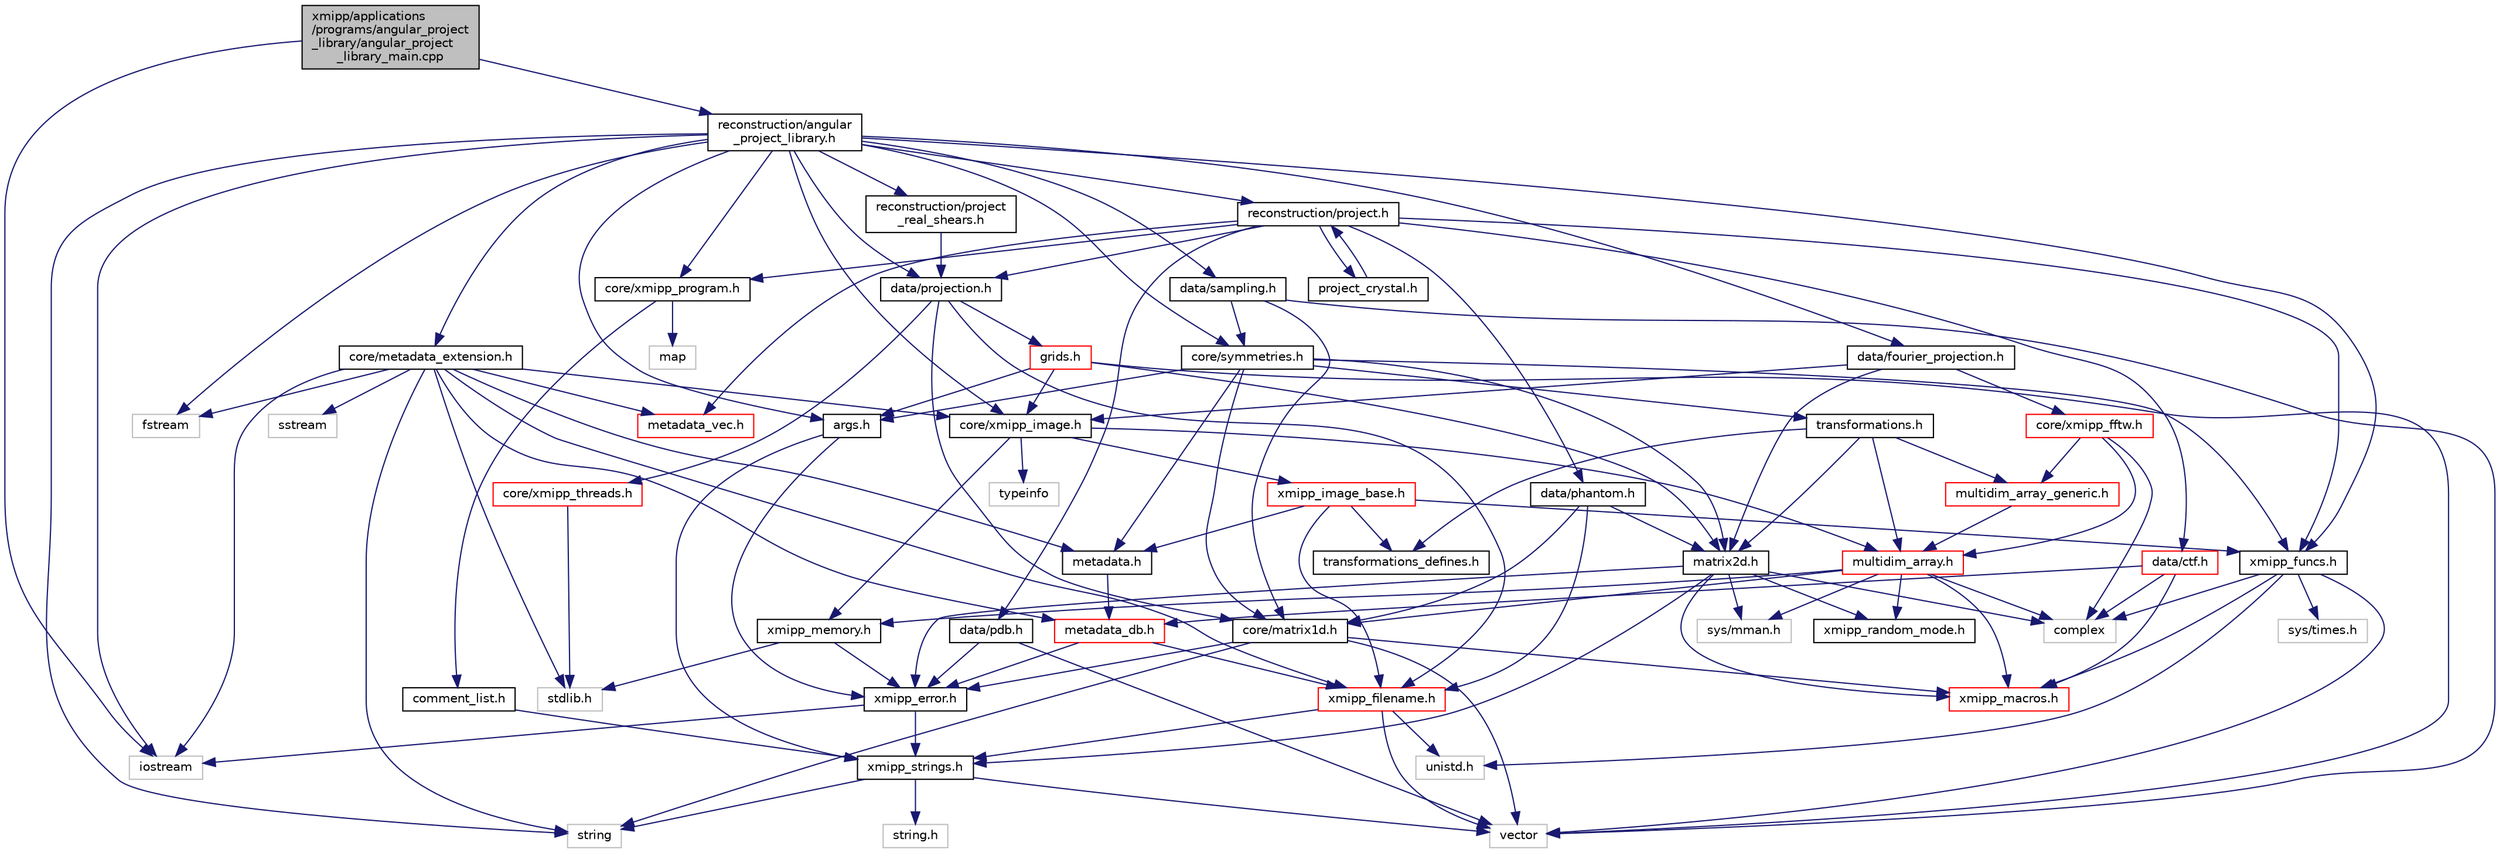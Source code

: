 digraph "xmipp/applications/programs/angular_project_library/angular_project_library_main.cpp"
{
  edge [fontname="Helvetica",fontsize="10",labelfontname="Helvetica",labelfontsize="10"];
  node [fontname="Helvetica",fontsize="10",shape=record];
  Node0 [label="xmipp/applications\l/programs/angular_project\l_library/angular_project\l_library_main.cpp",height=0.2,width=0.4,color="black", fillcolor="grey75", style="filled", fontcolor="black"];
  Node0 -> Node1 [color="midnightblue",fontsize="10",style="solid",fontname="Helvetica"];
  Node1 [label="reconstruction/angular\l_project_library.h",height=0.2,width=0.4,color="black", fillcolor="white", style="filled",URL="$angular__project__library_8h.html"];
  Node1 -> Node2 [color="midnightblue",fontsize="10",style="solid",fontname="Helvetica"];
  Node2 [label="data/sampling.h",height=0.2,width=0.4,color="black", fillcolor="white", style="filled",URL="$sampling_8h.html"];
  Node2 -> Node3 [color="midnightblue",fontsize="10",style="solid",fontname="Helvetica"];
  Node3 [label="vector",height=0.2,width=0.4,color="grey75", fillcolor="white", style="filled"];
  Node2 -> Node4 [color="midnightblue",fontsize="10",style="solid",fontname="Helvetica"];
  Node4 [label="core/matrix1d.h",height=0.2,width=0.4,color="black", fillcolor="white", style="filled",URL="$matrix1d_8h.html"];
  Node4 -> Node5 [color="midnightblue",fontsize="10",style="solid",fontname="Helvetica"];
  Node5 [label="string",height=0.2,width=0.4,color="grey75", fillcolor="white", style="filled"];
  Node4 -> Node3 [color="midnightblue",fontsize="10",style="solid",fontname="Helvetica"];
  Node4 -> Node6 [color="midnightblue",fontsize="10",style="solid",fontname="Helvetica"];
  Node6 [label="xmipp_error.h",height=0.2,width=0.4,color="black", fillcolor="white", style="filled",URL="$xmipp__error_8h.html"];
  Node6 -> Node7 [color="midnightblue",fontsize="10",style="solid",fontname="Helvetica"];
  Node7 [label="iostream",height=0.2,width=0.4,color="grey75", fillcolor="white", style="filled"];
  Node6 -> Node8 [color="midnightblue",fontsize="10",style="solid",fontname="Helvetica"];
  Node8 [label="xmipp_strings.h",height=0.2,width=0.4,color="black", fillcolor="white", style="filled",URL="$xmipp__strings_8h.html"];
  Node8 -> Node3 [color="midnightblue",fontsize="10",style="solid",fontname="Helvetica"];
  Node8 -> Node5 [color="midnightblue",fontsize="10",style="solid",fontname="Helvetica"];
  Node8 -> Node9 [color="midnightblue",fontsize="10",style="solid",fontname="Helvetica"];
  Node9 [label="string.h",height=0.2,width=0.4,color="grey75", fillcolor="white", style="filled"];
  Node4 -> Node10 [color="midnightblue",fontsize="10",style="solid",fontname="Helvetica"];
  Node10 [label="xmipp_macros.h",height=0.2,width=0.4,color="red", fillcolor="white", style="filled",URL="$xmipp__macros_8h.html"];
  Node2 -> Node13 [color="midnightblue",fontsize="10",style="solid",fontname="Helvetica"];
  Node13 [label="core/symmetries.h",height=0.2,width=0.4,color="black", fillcolor="white", style="filled",URL="$ore_2core_2symmetries_8h.html"];
  Node13 -> Node4 [color="midnightblue",fontsize="10",style="solid",fontname="Helvetica"];
  Node13 -> Node14 [color="midnightblue",fontsize="10",style="solid",fontname="Helvetica"];
  Node14 [label="matrix2d.h",height=0.2,width=0.4,color="black", fillcolor="white", style="filled",URL="$matrix2d_8h.html"];
  Node14 -> Node15 [color="midnightblue",fontsize="10",style="solid",fontname="Helvetica"];
  Node15 [label="complex",height=0.2,width=0.4,color="grey75", fillcolor="white", style="filled"];
  Node14 -> Node16 [color="midnightblue",fontsize="10",style="solid",fontname="Helvetica"];
  Node16 [label="xmipp_random_mode.h",height=0.2,width=0.4,color="black", fillcolor="white", style="filled",URL="$xmipp__random__mode_8h.html"];
  Node14 -> Node10 [color="midnightblue",fontsize="10",style="solid",fontname="Helvetica"];
  Node14 -> Node6 [color="midnightblue",fontsize="10",style="solid",fontname="Helvetica"];
  Node14 -> Node8 [color="midnightblue",fontsize="10",style="solid",fontname="Helvetica"];
  Node14 -> Node17 [color="midnightblue",fontsize="10",style="solid",fontname="Helvetica"];
  Node17 [label="sys/mman.h",height=0.2,width=0.4,color="grey75", fillcolor="white", style="filled"];
  Node13 -> Node18 [color="midnightblue",fontsize="10",style="solid",fontname="Helvetica"];
  Node18 [label="xmipp_funcs.h",height=0.2,width=0.4,color="black", fillcolor="white", style="filled",URL="$xmipp__funcs_8h.html"];
  Node18 -> Node15 [color="midnightblue",fontsize="10",style="solid",fontname="Helvetica"];
  Node18 -> Node10 [color="midnightblue",fontsize="10",style="solid",fontname="Helvetica"];
  Node18 -> Node3 [color="midnightblue",fontsize="10",style="solid",fontname="Helvetica"];
  Node18 -> Node19 [color="midnightblue",fontsize="10",style="solid",fontname="Helvetica"];
  Node19 [label="unistd.h",height=0.2,width=0.4,color="grey75", fillcolor="white", style="filled"];
  Node18 -> Node20 [color="midnightblue",fontsize="10",style="solid",fontname="Helvetica"];
  Node20 [label="sys/times.h",height=0.2,width=0.4,color="grey75", fillcolor="white", style="filled"];
  Node13 -> Node21 [color="midnightblue",fontsize="10",style="solid",fontname="Helvetica"];
  Node21 [label="args.h",height=0.2,width=0.4,color="black", fillcolor="white", style="filled",URL="$args_8h.html"];
  Node21 -> Node8 [color="midnightblue",fontsize="10",style="solid",fontname="Helvetica"];
  Node21 -> Node6 [color="midnightblue",fontsize="10",style="solid",fontname="Helvetica"];
  Node13 -> Node22 [color="midnightblue",fontsize="10",style="solid",fontname="Helvetica"];
  Node22 [label="metadata.h",height=0.2,width=0.4,color="black", fillcolor="white", style="filled",URL="$metadata_8h.html"];
  Node22 -> Node23 [color="midnightblue",fontsize="10",style="solid",fontname="Helvetica"];
  Node23 [label="metadata_db.h",height=0.2,width=0.4,color="red", fillcolor="white", style="filled",URL="$metadata__db_8h.html"];
  Node23 -> Node6 [color="midnightblue",fontsize="10",style="solid",fontname="Helvetica"];
  Node23 -> Node32 [color="midnightblue",fontsize="10",style="solid",fontname="Helvetica"];
  Node32 [label="xmipp_filename.h",height=0.2,width=0.4,color="red", fillcolor="white", style="filled",URL="$xmipp__filename_8h.html"];
  Node32 -> Node3 [color="midnightblue",fontsize="10",style="solid",fontname="Helvetica"];
  Node32 -> Node19 [color="midnightblue",fontsize="10",style="solid",fontname="Helvetica"];
  Node32 -> Node8 [color="midnightblue",fontsize="10",style="solid",fontname="Helvetica"];
  Node13 -> Node51 [color="midnightblue",fontsize="10",style="solid",fontname="Helvetica"];
  Node51 [label="transformations.h",height=0.2,width=0.4,color="black", fillcolor="white", style="filled",URL="$transformations_8h.html"];
  Node51 -> Node14 [color="midnightblue",fontsize="10",style="solid",fontname="Helvetica"];
  Node51 -> Node52 [color="midnightblue",fontsize="10",style="solid",fontname="Helvetica"];
  Node52 [label="multidim_array.h",height=0.2,width=0.4,color="red", fillcolor="white", style="filled",URL="$multidim__array_8h.html"];
  Node52 -> Node10 [color="midnightblue",fontsize="10",style="solid",fontname="Helvetica"];
  Node52 -> Node17 [color="midnightblue",fontsize="10",style="solid",fontname="Helvetica"];
  Node52 -> Node15 [color="midnightblue",fontsize="10",style="solid",fontname="Helvetica"];
  Node52 -> Node4 [color="midnightblue",fontsize="10",style="solid",fontname="Helvetica"];
  Node52 -> Node16 [color="midnightblue",fontsize="10",style="solid",fontname="Helvetica"];
  Node52 -> Node57 [color="midnightblue",fontsize="10",style="solid",fontname="Helvetica"];
  Node57 [label="xmipp_memory.h",height=0.2,width=0.4,color="black", fillcolor="white", style="filled",URL="$xmipp__memory_8h.html"];
  Node57 -> Node27 [color="midnightblue",fontsize="10",style="solid",fontname="Helvetica"];
  Node27 [label="stdlib.h",height=0.2,width=0.4,color="grey75", fillcolor="white", style="filled"];
  Node57 -> Node6 [color="midnightblue",fontsize="10",style="solid",fontname="Helvetica"];
  Node51 -> Node59 [color="midnightblue",fontsize="10",style="solid",fontname="Helvetica"];
  Node59 [label="multidim_array_generic.h",height=0.2,width=0.4,color="red", fillcolor="white", style="filled",URL="$multidim__array__generic_8h.html"];
  Node59 -> Node52 [color="midnightblue",fontsize="10",style="solid",fontname="Helvetica"];
  Node51 -> Node61 [color="midnightblue",fontsize="10",style="solid",fontname="Helvetica"];
  Node61 [label="transformations_defines.h",height=0.2,width=0.4,color="black", fillcolor="white", style="filled",URL="$transformations__defines_8h.html"];
  Node1 -> Node13 [color="midnightblue",fontsize="10",style="solid",fontname="Helvetica"];
  Node1 -> Node21 [color="midnightblue",fontsize="10",style="solid",fontname="Helvetica"];
  Node1 -> Node62 [color="midnightblue",fontsize="10",style="solid",fontname="Helvetica"];
  Node62 [label="fstream",height=0.2,width=0.4,color="grey75", fillcolor="white", style="filled"];
  Node1 -> Node7 [color="midnightblue",fontsize="10",style="solid",fontname="Helvetica"];
  Node1 -> Node5 [color="midnightblue",fontsize="10",style="solid",fontname="Helvetica"];
  Node1 -> Node63 [color="midnightblue",fontsize="10",style="solid",fontname="Helvetica"];
  Node63 [label="data/projection.h",height=0.2,width=0.4,color="black", fillcolor="white", style="filled",URL="$projection_8h.html"];
  Node63 -> Node32 [color="midnightblue",fontsize="10",style="solid",fontname="Helvetica"];
  Node63 -> Node64 [color="midnightblue",fontsize="10",style="solid",fontname="Helvetica"];
  Node64 [label="core/xmipp_threads.h",height=0.2,width=0.4,color="red", fillcolor="white", style="filled",URL="$xmipp__threads_8h.html"];
  Node64 -> Node27 [color="midnightblue",fontsize="10",style="solid",fontname="Helvetica"];
  Node63 -> Node4 [color="midnightblue",fontsize="10",style="solid",fontname="Helvetica"];
  Node63 -> Node67 [color="midnightblue",fontsize="10",style="solid",fontname="Helvetica"];
  Node67 [label="grids.h",height=0.2,width=0.4,color="red", fillcolor="white", style="filled",URL="$grids_8h.html"];
  Node67 -> Node3 [color="midnightblue",fontsize="10",style="solid",fontname="Helvetica"];
  Node67 -> Node68 [color="midnightblue",fontsize="10",style="solid",fontname="Helvetica"];
  Node68 [label="core/xmipp_image.h",height=0.2,width=0.4,color="black", fillcolor="white", style="filled",URL="$xmipp__image_8h.html"];
  Node68 -> Node69 [color="midnightblue",fontsize="10",style="solid",fontname="Helvetica"];
  Node69 [label="typeinfo",height=0.2,width=0.4,color="grey75", fillcolor="white", style="filled"];
  Node68 -> Node52 [color="midnightblue",fontsize="10",style="solid",fontname="Helvetica"];
  Node68 -> Node70 [color="midnightblue",fontsize="10",style="solid",fontname="Helvetica"];
  Node70 [label="xmipp_image_base.h",height=0.2,width=0.4,color="red", fillcolor="white", style="filled",URL="$xmipp__image__base_8h.html"];
  Node70 -> Node22 [color="midnightblue",fontsize="10",style="solid",fontname="Helvetica"];
  Node70 -> Node32 [color="midnightblue",fontsize="10",style="solid",fontname="Helvetica"];
  Node70 -> Node61 [color="midnightblue",fontsize="10",style="solid",fontname="Helvetica"];
  Node70 -> Node18 [color="midnightblue",fontsize="10",style="solid",fontname="Helvetica"];
  Node68 -> Node57 [color="midnightblue",fontsize="10",style="solid",fontname="Helvetica"];
  Node67 -> Node21 [color="midnightblue",fontsize="10",style="solid",fontname="Helvetica"];
  Node67 -> Node14 [color="midnightblue",fontsize="10",style="solid",fontname="Helvetica"];
  Node1 -> Node68 [color="midnightblue",fontsize="10",style="solid",fontname="Helvetica"];
  Node1 -> Node18 [color="midnightblue",fontsize="10",style="solid",fontname="Helvetica"];
  Node1 -> Node89 [color="midnightblue",fontsize="10",style="solid",fontname="Helvetica"];
  Node89 [label="core/xmipp_program.h",height=0.2,width=0.4,color="black", fillcolor="white", style="filled",URL="$xmipp__program_8h.html"];
  Node89 -> Node31 [color="midnightblue",fontsize="10",style="solid",fontname="Helvetica"];
  Node31 [label="map",height=0.2,width=0.4,color="grey75", fillcolor="white", style="filled"];
  Node89 -> Node90 [color="midnightblue",fontsize="10",style="solid",fontname="Helvetica"];
  Node90 [label="comment_list.h",height=0.2,width=0.4,color="black", fillcolor="white", style="filled",URL="$comment__list_8h.html"];
  Node90 -> Node8 [color="midnightblue",fontsize="10",style="solid",fontname="Helvetica"];
  Node1 -> Node91 [color="midnightblue",fontsize="10",style="solid",fontname="Helvetica"];
  Node91 [label="core/metadata_extension.h",height=0.2,width=0.4,color="black", fillcolor="white", style="filled",URL="$metadata__extension_8h.html"];
  Node91 -> Node32 [color="midnightblue",fontsize="10",style="solid",fontname="Helvetica"];
  Node91 -> Node68 [color="midnightblue",fontsize="10",style="solid",fontname="Helvetica"];
  Node91 -> Node22 [color="midnightblue",fontsize="10",style="solid",fontname="Helvetica"];
  Node91 -> Node92 [color="midnightblue",fontsize="10",style="solid",fontname="Helvetica"];
  Node92 [label="metadata_vec.h",height=0.2,width=0.4,color="red", fillcolor="white", style="filled",URL="$metadata__vec_8h.html"];
  Node91 -> Node23 [color="midnightblue",fontsize="10",style="solid",fontname="Helvetica"];
  Node91 -> Node27 [color="midnightblue",fontsize="10",style="solid",fontname="Helvetica"];
  Node91 -> Node62 [color="midnightblue",fontsize="10",style="solid",fontname="Helvetica"];
  Node91 -> Node7 [color="midnightblue",fontsize="10",style="solid",fontname="Helvetica"];
  Node91 -> Node46 [color="midnightblue",fontsize="10",style="solid",fontname="Helvetica"];
  Node46 [label="sstream",height=0.2,width=0.4,color="grey75", fillcolor="white", style="filled"];
  Node91 -> Node5 [color="midnightblue",fontsize="10",style="solid",fontname="Helvetica"];
  Node1 -> Node96 [color="midnightblue",fontsize="10",style="solid",fontname="Helvetica"];
  Node96 [label="reconstruction/project\l_real_shears.h",height=0.2,width=0.4,color="black", fillcolor="white", style="filled",URL="$project__real__shears_8h.html"];
  Node96 -> Node63 [color="midnightblue",fontsize="10",style="solid",fontname="Helvetica"];
  Node1 -> Node97 [color="midnightblue",fontsize="10",style="solid",fontname="Helvetica"];
  Node97 [label="data/fourier_projection.h",height=0.2,width=0.4,color="black", fillcolor="white", style="filled",URL="$fourier__projection_8h.html"];
  Node97 -> Node14 [color="midnightblue",fontsize="10",style="solid",fontname="Helvetica"];
  Node97 -> Node98 [color="midnightblue",fontsize="10",style="solid",fontname="Helvetica"];
  Node98 [label="core/xmipp_fftw.h",height=0.2,width=0.4,color="red", fillcolor="white", style="filled",URL="$xmipp__fftw_8h.html"];
  Node98 -> Node15 [color="midnightblue",fontsize="10",style="solid",fontname="Helvetica"];
  Node98 -> Node52 [color="midnightblue",fontsize="10",style="solid",fontname="Helvetica"];
  Node98 -> Node59 [color="midnightblue",fontsize="10",style="solid",fontname="Helvetica"];
  Node97 -> Node68 [color="midnightblue",fontsize="10",style="solid",fontname="Helvetica"];
  Node1 -> Node101 [color="midnightblue",fontsize="10",style="solid",fontname="Helvetica"];
  Node101 [label="reconstruction/project.h",height=0.2,width=0.4,color="black", fillcolor="white", style="filled",URL="$project_8h.html"];
  Node101 -> Node18 [color="midnightblue",fontsize="10",style="solid",fontname="Helvetica"];
  Node101 -> Node92 [color="midnightblue",fontsize="10",style="solid",fontname="Helvetica"];
  Node101 -> Node63 [color="midnightblue",fontsize="10",style="solid",fontname="Helvetica"];
  Node101 -> Node89 [color="midnightblue",fontsize="10",style="solid",fontname="Helvetica"];
  Node101 -> Node102 [color="midnightblue",fontsize="10",style="solid",fontname="Helvetica"];
  Node102 [label="data/pdb.h",height=0.2,width=0.4,color="black", fillcolor="white", style="filled",URL="$pdb_8h.html"];
  Node102 -> Node3 [color="midnightblue",fontsize="10",style="solid",fontname="Helvetica"];
  Node102 -> Node6 [color="midnightblue",fontsize="10",style="solid",fontname="Helvetica"];
  Node101 -> Node103 [color="midnightblue",fontsize="10",style="solid",fontname="Helvetica"];
  Node103 [label="data/phantom.h",height=0.2,width=0.4,color="black", fillcolor="white", style="filled",URL="$phantom_8h.html"];
  Node103 -> Node4 [color="midnightblue",fontsize="10",style="solid",fontname="Helvetica"];
  Node103 -> Node14 [color="midnightblue",fontsize="10",style="solid",fontname="Helvetica"];
  Node103 -> Node32 [color="midnightblue",fontsize="10",style="solid",fontname="Helvetica"];
  Node101 -> Node104 [color="midnightblue",fontsize="10",style="solid",fontname="Helvetica"];
  Node104 [label="project_crystal.h",height=0.2,width=0.4,color="black", fillcolor="white", style="filled",URL="$project__crystal_8h.html"];
  Node104 -> Node101 [color="midnightblue",fontsize="10",style="solid",fontname="Helvetica"];
  Node101 -> Node105 [color="midnightblue",fontsize="10",style="solid",fontname="Helvetica"];
  Node105 [label="data/ctf.h",height=0.2,width=0.4,color="red", fillcolor="white", style="filled",URL="$ctf_8h.html"];
  Node105 -> Node15 [color="midnightblue",fontsize="10",style="solid",fontname="Helvetica"];
  Node105 -> Node23 [color="midnightblue",fontsize="10",style="solid",fontname="Helvetica"];
  Node105 -> Node10 [color="midnightblue",fontsize="10",style="solid",fontname="Helvetica"];
  Node0 -> Node7 [color="midnightblue",fontsize="10",style="solid",fontname="Helvetica"];
}
